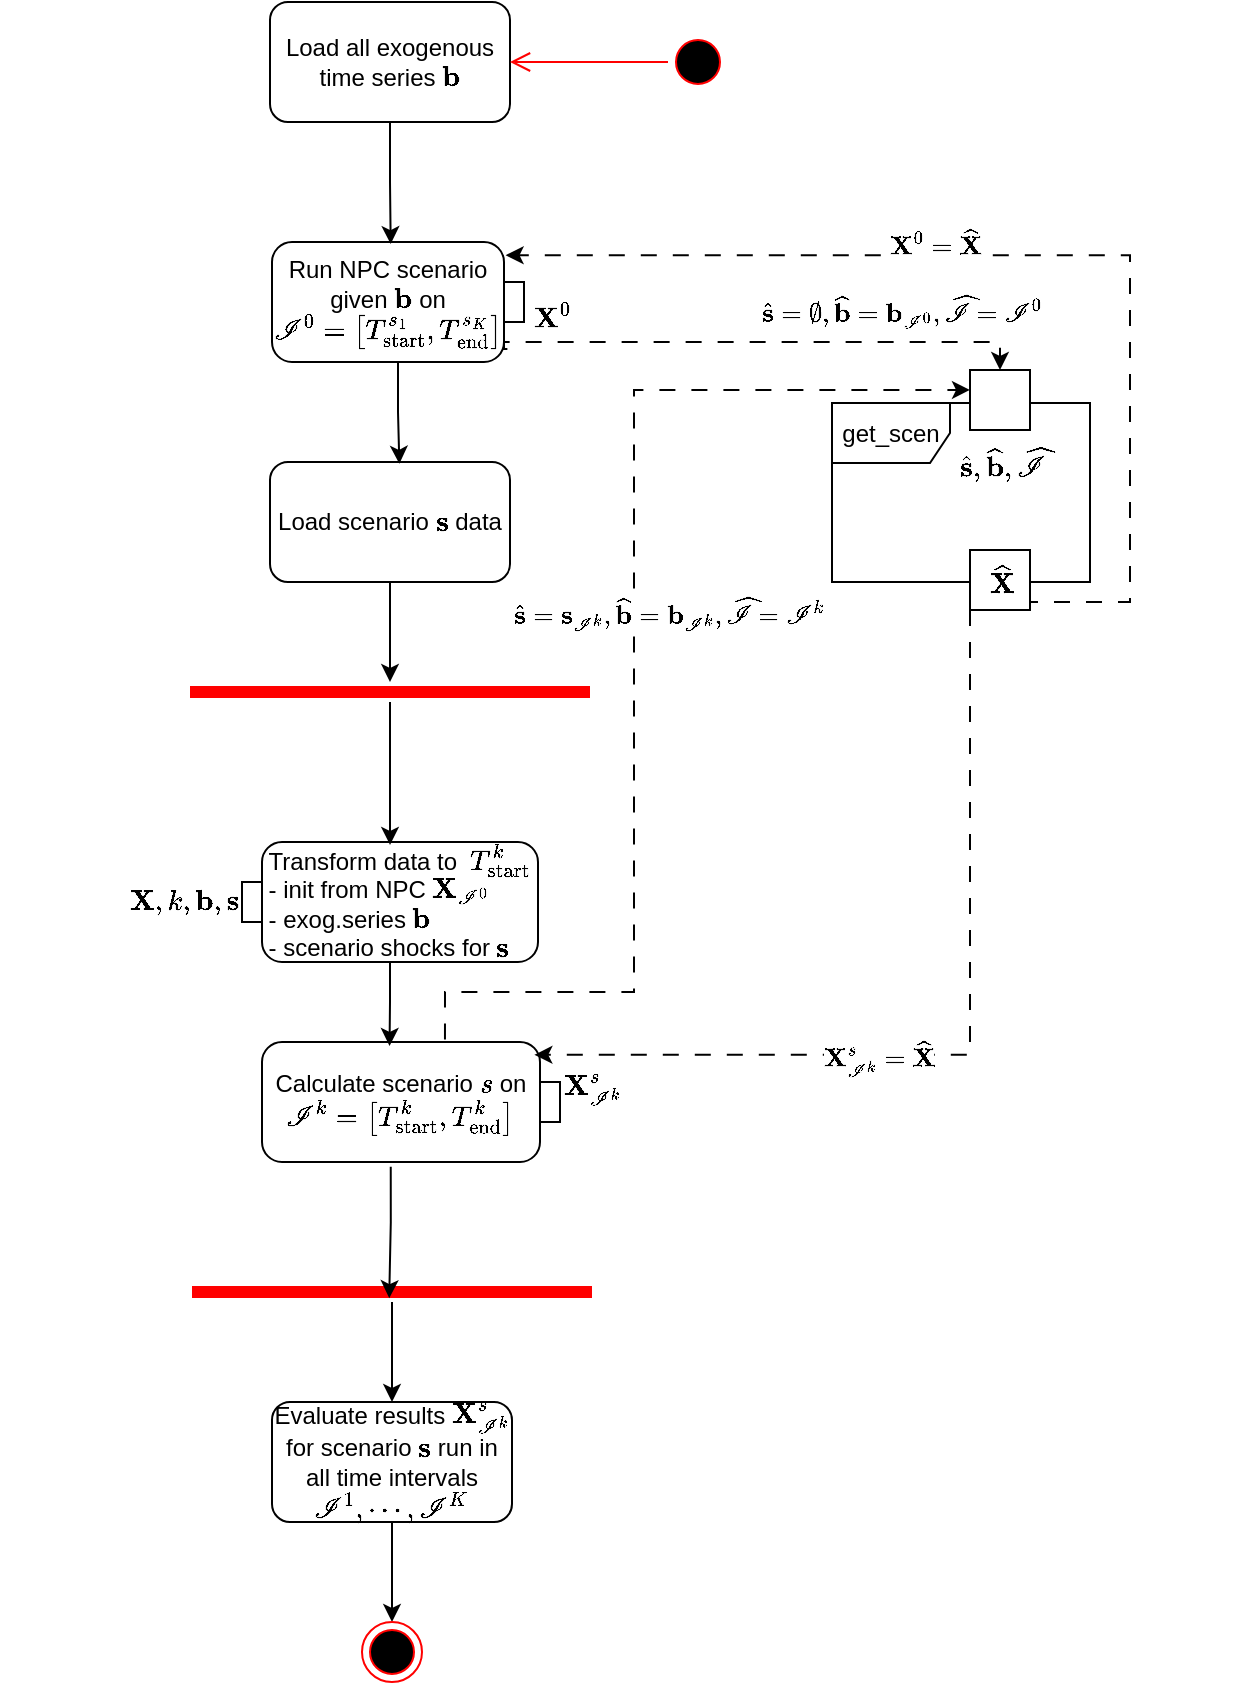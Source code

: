 <mxfile version="22.0.2" type="github">
  <diagram name="Page-1" id="87WC3KkdrnnZ19cBRQoI">
    <mxGraphModel dx="1496" dy="372" grid="1" gridSize="10" guides="1" tooltips="1" connect="1" arrows="1" fold="1" page="1" pageScale="1" pageWidth="850" pageHeight="1100" math="1" shadow="0">
      <root>
        <mxCell id="0" />
        <mxCell id="1" parent="0" />
        <mxCell id="owsfv4eC_n2FTrsO5rsx-1" value="Load all exogenous time series `\bb{b}`" style="rounded=1;whiteSpace=wrap;html=1;" vertex="1" parent="1">
          <mxGeometry x="-600" y="40" width="120" height="60" as="geometry" />
        </mxCell>
        <mxCell id="owsfv4eC_n2FTrsO5rsx-49" style="edgeStyle=orthogonalEdgeStyle;rounded=0;orthogonalLoop=1;jettySize=auto;html=1;entryX=0.5;entryY=0;entryDx=0;entryDy=0;dashed=1;dashPattern=8 8;exitX=0.934;exitY=0.891;exitDx=0;exitDy=0;exitPerimeter=0;" edge="1" parent="1" source="owsfv4eC_n2FTrsO5rsx-53" target="owsfv4eC_n2FTrsO5rsx-40">
          <mxGeometry relative="1" as="geometry">
            <mxPoint x="-480.0" y="190" as="sourcePoint" />
            <Array as="points">
              <mxPoint x="-483" y="213" />
              <mxPoint x="-483" y="210" />
              <mxPoint x="-235" y="210" />
            </Array>
          </mxGeometry>
        </mxCell>
        <mxCell id="owsfv4eC_n2FTrsO5rsx-52" value="`\hat{\bb{s}} = O/,\hat{\bb{b}}=\bb{b}_{\cc{I}^0},\hat{\cc{I}} = \cc{I}^0`" style="edgeLabel;html=1;align=center;verticalAlign=middle;resizable=0;points=[];" vertex="1" connectable="0" parent="owsfv4eC_n2FTrsO5rsx-49">
          <mxGeometry x="0.204" y="1" relative="1" as="geometry">
            <mxPoint x="43" y="-15" as="offset" />
          </mxGeometry>
        </mxCell>
        <mxCell id="owsfv4eC_n2FTrsO5rsx-25" value="" style="edgeStyle=orthogonalEdgeStyle;rounded=0;orthogonalLoop=1;jettySize=auto;html=1;" edge="1" parent="1" source="owsfv4eC_n2FTrsO5rsx-4" target="owsfv4eC_n2FTrsO5rsx-5">
          <mxGeometry relative="1" as="geometry" />
        </mxCell>
        <mxCell id="owsfv4eC_n2FTrsO5rsx-4" value="Load scenario `\bb{s}` data" style="rounded=1;whiteSpace=wrap;html=1;" vertex="1" parent="1">
          <mxGeometry x="-600" y="270" width="120" height="60" as="geometry" />
        </mxCell>
        <mxCell id="owsfv4eC_n2FTrsO5rsx-5" value="" style="shape=line;html=1;strokeWidth=6;strokeColor=#ff0000;" vertex="1" parent="1">
          <mxGeometry x="-640" y="380" width="200" height="10" as="geometry" />
        </mxCell>
        <mxCell id="owsfv4eC_n2FTrsO5rsx-7" value="" style="ellipse;html=1;shape=startState;fillColor=#000000;strokeColor=#ff0000;" vertex="1" parent="1">
          <mxGeometry x="-401" y="55" width="30" height="30" as="geometry" />
        </mxCell>
        <mxCell id="owsfv4eC_n2FTrsO5rsx-8" value="" style="edgeStyle=orthogonalEdgeStyle;html=1;verticalAlign=bottom;endArrow=open;endSize=8;strokeColor=#ff0000;rounded=0;entryX=1;entryY=0.5;entryDx=0;entryDy=0;" edge="1" source="owsfv4eC_n2FTrsO5rsx-7" parent="1" target="owsfv4eC_n2FTrsO5rsx-1">
          <mxGeometry relative="1" as="geometry">
            <mxPoint x="-386" y="250" as="targetPoint" />
          </mxGeometry>
        </mxCell>
        <mxCell id="owsfv4eC_n2FTrsO5rsx-22" style="edgeStyle=orthogonalEdgeStyle;rounded=0;orthogonalLoop=1;jettySize=auto;html=1;" edge="1" parent="1" source="owsfv4eC_n2FTrsO5rsx-17" target="owsfv4eC_n2FTrsO5rsx-19">
          <mxGeometry relative="1" as="geometry" />
        </mxCell>
        <mxCell id="owsfv4eC_n2FTrsO5rsx-17" value="" style="shape=line;html=1;strokeWidth=6;strokeColor=#ff0000;rotation=-180;" vertex="1" parent="1">
          <mxGeometry x="-639" y="680" width="200" height="10" as="geometry" />
        </mxCell>
        <mxCell id="owsfv4eC_n2FTrsO5rsx-28" value="" style="edgeStyle=orthogonalEdgeStyle;rounded=0;orthogonalLoop=1;jettySize=auto;html=1;" edge="1" parent="1" source="owsfv4eC_n2FTrsO5rsx-19" target="owsfv4eC_n2FTrsO5rsx-27">
          <mxGeometry relative="1" as="geometry" />
        </mxCell>
        <mxCell id="owsfv4eC_n2FTrsO5rsx-19" value="Evaluate results `\bb{X}_{\cc{I}^k}^s` for scenario `\bb{s}` run in all time intervals `\cc{I}^1, \cdots,\cc{I}^K`" style="rounded=1;whiteSpace=wrap;html=1;" vertex="1" parent="1">
          <mxGeometry x="-599" y="740" width="120" height="60" as="geometry" />
        </mxCell>
        <mxCell id="owsfv4eC_n2FTrsO5rsx-27" value="" style="ellipse;html=1;shape=endState;fillColor=#000000;strokeColor=#ff0000;" vertex="1" parent="1">
          <mxGeometry x="-554" y="850" width="30" height="30" as="geometry" />
        </mxCell>
        <mxCell id="owsfv4eC_n2FTrsO5rsx-29" value="get_scen" style="shape=umlFrame;whiteSpace=wrap;html=1;pointerEvents=0;width=59;height=30;" vertex="1" parent="1">
          <mxGeometry x="-319" y="240.5" width="129" height="89.5" as="geometry" />
        </mxCell>
        <mxCell id="owsfv4eC_n2FTrsO5rsx-38" value="&lt;div style=&quot;border-color: var(--border-color);&quot;&gt;Transform data to&amp;nbsp; `T_{&quot;start&quot;}^k`&lt;/div&gt;&lt;span style=&quot;&quot;&gt;&lt;div style=&quot;text-align: left;&quot;&gt;&lt;span style=&quot;background-color: initial;&quot;&gt;- init from NPC `\bb{X}_{\cc{I}^0}`&lt;/span&gt;&lt;/div&gt;&lt;div style=&quot;text-align: left;&quot;&gt;&lt;span style=&quot;background-color: initial;&quot;&gt;- exog.series `\bb{b}`&lt;/span&gt;&lt;/div&gt;&lt;/span&gt;&lt;div style=&quot;border-color: var(--border-color); text-align: left;&quot;&gt;&lt;span style=&quot;border-color: var(--border-color); background-color: initial;&quot;&gt;- scenario shocks for `\bb{s}`&lt;/span&gt;&lt;/div&gt;" style="shape=mxgraph.uml25.action;html=1;align=center;verticalAlign=middle;absoluteArcSize=1;arcSize=10;dashed=0;spacingLeft=10;flipH=1;whiteSpace=wrap;" vertex="1" parent="1">
          <mxGeometry x="-614" y="460" width="148" height="60" as="geometry" />
        </mxCell>
        <mxCell id="owsfv4eC_n2FTrsO5rsx-39" value="`\bb{X},k,\bb{b},\bb{s}`" style="text;verticalAlign=middle;align=right;html=1;" vertex="1" parent="owsfv4eC_n2FTrsO5rsx-38">
          <mxGeometry x="-80.729" width="80.729" height="60" as="geometry" />
        </mxCell>
        <mxCell id="owsfv4eC_n2FTrsO5rsx-40" value="`\hat{\bb{s}}, \hat{\bb{b}},\hat{\cc{I}}`" style="fontStyle=0;labelPosition=center;verticalLabelPosition=bottom;align=center;verticalAlign=top;spacingLeft=2;html=1;whiteSpace=wrap;" vertex="1" parent="1">
          <mxGeometry x="-250" y="224" width="30" height="30" as="geometry" />
        </mxCell>
        <mxCell id="owsfv4eC_n2FTrsO5rsx-42" style="edgeStyle=orthogonalEdgeStyle;rounded=0;orthogonalLoop=1;jettySize=auto;html=1;entryX=0.5;entryY=0.024;entryDx=0;entryDy=0;entryPerimeter=0;" edge="1" parent="1" source="owsfv4eC_n2FTrsO5rsx-5" target="owsfv4eC_n2FTrsO5rsx-38">
          <mxGeometry relative="1" as="geometry" />
        </mxCell>
        <mxCell id="owsfv4eC_n2FTrsO5rsx-51" style="edgeStyle=orthogonalEdgeStyle;rounded=0;orthogonalLoop=1;jettySize=auto;html=1;entryX=0;entryY=0.333;entryDx=0;entryDy=0;exitX=0.614;exitY=-0.02;exitDx=0;exitDy=0;exitPerimeter=0;dashed=1;dashPattern=8 8;entryPerimeter=0;" edge="1" parent="1" source="owsfv4eC_n2FTrsO5rsx-43" target="owsfv4eC_n2FTrsO5rsx-40">
          <mxGeometry relative="1" as="geometry">
            <mxPoint x="-512.961" y="550" as="sourcePoint" />
            <mxPoint x="-187.9" y="221.94" as="targetPoint" />
            <Array as="points">
              <mxPoint x="-513" y="535" />
              <mxPoint x="-418" y="535" />
              <mxPoint x="-418" y="234" />
            </Array>
          </mxGeometry>
        </mxCell>
        <mxCell id="owsfv4eC_n2FTrsO5rsx-57" value="`\hat{\bb{s}} = \bb{s}_{\cc{I}^k},&lt;br&gt;\hat{\bb{b}}=\bb{b}_{\cc{I}^k},&lt;br&gt;\hat{\cc{I}}=\cc{I}^k`" style="edgeLabel;html=1;align=center;verticalAlign=middle;resizable=0;points=[];" vertex="1" connectable="0" parent="owsfv4eC_n2FTrsO5rsx-51">
          <mxGeometry x="0.339" y="1" relative="1" as="geometry">
            <mxPoint x="18" y="84" as="offset" />
          </mxGeometry>
        </mxCell>
        <mxCell id="owsfv4eC_n2FTrsO5rsx-43" value="Calculate scenario `s` on `\cc{I}^k = [T_{&quot;start&quot;}^k,T_{&quot;end&quot;}^k]`" style="shape=mxgraph.uml25.action;html=1;align=center;verticalAlign=middle;absoluteArcSize=1;arcSize=10;dashed=0;spacingRight=10;whiteSpace=wrap;" vertex="1" parent="1">
          <mxGeometry x="-604" y="560" width="149" height="60" as="geometry" />
        </mxCell>
        <mxCell id="owsfv4eC_n2FTrsO5rsx-44" value="`\bb{X}_{\cc{I}^k}^{s}`" style="text;verticalAlign=middle;align=left;html=1;" vertex="1" parent="owsfv4eC_n2FTrsO5rsx-43">
          <mxGeometry x="149.0" width="81.273" height="45" as="geometry" />
        </mxCell>
        <mxCell id="owsfv4eC_n2FTrsO5rsx-45" style="edgeStyle=orthogonalEdgeStyle;rounded=0;orthogonalLoop=1;jettySize=auto;html=1;entryX=0.428;entryY=0.033;entryDx=0;entryDy=0;entryPerimeter=0;" edge="1" parent="1" source="owsfv4eC_n2FTrsO5rsx-38" target="owsfv4eC_n2FTrsO5rsx-43">
          <mxGeometry relative="1" as="geometry" />
        </mxCell>
        <mxCell id="owsfv4eC_n2FTrsO5rsx-46" style="edgeStyle=orthogonalEdgeStyle;rounded=0;orthogonalLoop=1;jettySize=auto;html=1;exitX=0.432;exitY=1.04;exitDx=0;exitDy=0;exitPerimeter=0;entryX=0.507;entryY=0.191;entryDx=0;entryDy=0;entryPerimeter=0;" edge="1" parent="1" source="owsfv4eC_n2FTrsO5rsx-43" target="owsfv4eC_n2FTrsO5rsx-17">
          <mxGeometry relative="1" as="geometry">
            <mxPoint x="-537" y="620" as="sourcePoint" />
            <mxPoint x="-540" y="680" as="targetPoint" />
          </mxGeometry>
        </mxCell>
        <mxCell id="owsfv4eC_n2FTrsO5rsx-53" value="Run NPC scenario given `\bb{b}` on `\cc{I}^0 = [T_{&quot;start&quot;}^{s_1}, T_{&quot;end&quot;}^{s_K}]`" style="shape=mxgraph.uml25.action;html=1;align=center;verticalAlign=middle;absoluteArcSize=1;arcSize=10;dashed=0;spacingRight=10;whiteSpace=wrap;" vertex="1" parent="1">
          <mxGeometry x="-599" y="160" width="126" height="60" as="geometry" />
        </mxCell>
        <mxCell id="owsfv4eC_n2FTrsO5rsx-55" style="edgeStyle=orthogonalEdgeStyle;rounded=0;orthogonalLoop=1;jettySize=auto;html=1;entryX=0.539;entryY=0.015;entryDx=0;entryDy=0;entryPerimeter=0;" edge="1" parent="1" source="owsfv4eC_n2FTrsO5rsx-53" target="owsfv4eC_n2FTrsO5rsx-4">
          <mxGeometry relative="1" as="geometry" />
        </mxCell>
        <mxCell id="owsfv4eC_n2FTrsO5rsx-56" style="edgeStyle=orthogonalEdgeStyle;rounded=0;orthogonalLoop=1;jettySize=auto;html=1;entryX=0.471;entryY=0.017;entryDx=0;entryDy=0;entryPerimeter=0;" edge="1" parent="1" source="owsfv4eC_n2FTrsO5rsx-1" target="owsfv4eC_n2FTrsO5rsx-53">
          <mxGeometry relative="1" as="geometry" />
        </mxCell>
        <mxCell id="owsfv4eC_n2FTrsO5rsx-54" value="`\bb{X}^0`" style="text;verticalAlign=middle;align=left;html=1;" vertex="1" parent="1">
          <mxGeometry x="-469.73" y="175" width="68.727" height="45" as="geometry" />
        </mxCell>
        <mxCell id="owsfv4eC_n2FTrsO5rsx-58" value="`\hat{\bb{X}}`" style="fontStyle=0;labelPosition=center;verticalLabelPosition=middle;align=center;verticalAlign=middle;spacingLeft=2;html=1;whiteSpace=wrap;" vertex="1" parent="1">
          <mxGeometry x="-250" y="314" width="30" height="30" as="geometry" />
        </mxCell>
        <mxCell id="owsfv4eC_n2FTrsO5rsx-60" style="edgeStyle=orthogonalEdgeStyle;rounded=0;orthogonalLoop=1;jettySize=auto;html=1;entryX=0.927;entryY=0.11;entryDx=0;entryDy=0;entryPerimeter=0;endArrow=classic;endFill=1;startArrow=none;startFill=0;dashed=1;dashPattern=8 8;exitX=1;exitY=1;exitDx=0;exitDy=0;" edge="1" parent="1" source="owsfv4eC_n2FTrsO5rsx-58" target="owsfv4eC_n2FTrsO5rsx-53">
          <mxGeometry relative="1" as="geometry">
            <mxPoint x="-173" y="340" as="sourcePoint" />
            <Array as="points">
              <mxPoint x="-170" y="340" />
              <mxPoint x="-170" y="167" />
            </Array>
          </mxGeometry>
        </mxCell>
        <mxCell id="owsfv4eC_n2FTrsO5rsx-61" value="`\bb{X}^0 = \hat{\bb{X}}`" style="edgeLabel;html=1;align=center;verticalAlign=middle;resizable=0;points=[];" vertex="1" connectable="0" parent="owsfv4eC_n2FTrsO5rsx-60">
          <mxGeometry x="0.146" y="1" relative="1" as="geometry">
            <mxPoint x="-16" y="-8" as="offset" />
          </mxGeometry>
        </mxCell>
        <mxCell id="owsfv4eC_n2FTrsO5rsx-62" style="edgeStyle=orthogonalEdgeStyle;rounded=0;orthogonalLoop=1;jettySize=auto;html=1;entryX=0.914;entryY=0.107;entryDx=0;entryDy=0;entryPerimeter=0;dashed=1;dashPattern=8 8;exitX=0;exitY=1;exitDx=0;exitDy=0;" edge="1" parent="1" source="owsfv4eC_n2FTrsO5rsx-58" target="owsfv4eC_n2FTrsO5rsx-43">
          <mxGeometry relative="1" as="geometry">
            <Array as="points">
              <mxPoint x="-250" y="566" />
            </Array>
          </mxGeometry>
        </mxCell>
        <mxCell id="owsfv4eC_n2FTrsO5rsx-63" value="`\bb{X}_{\cc{I}^k}^s = \hat{\bb{X}}`" style="edgeLabel;html=1;align=center;verticalAlign=middle;resizable=0;points=[];" vertex="1" connectable="0" parent="owsfv4eC_n2FTrsO5rsx-62">
          <mxGeometry x="0.223" relative="1" as="geometry">
            <mxPoint as="offset" />
          </mxGeometry>
        </mxCell>
      </root>
    </mxGraphModel>
  </diagram>
</mxfile>
